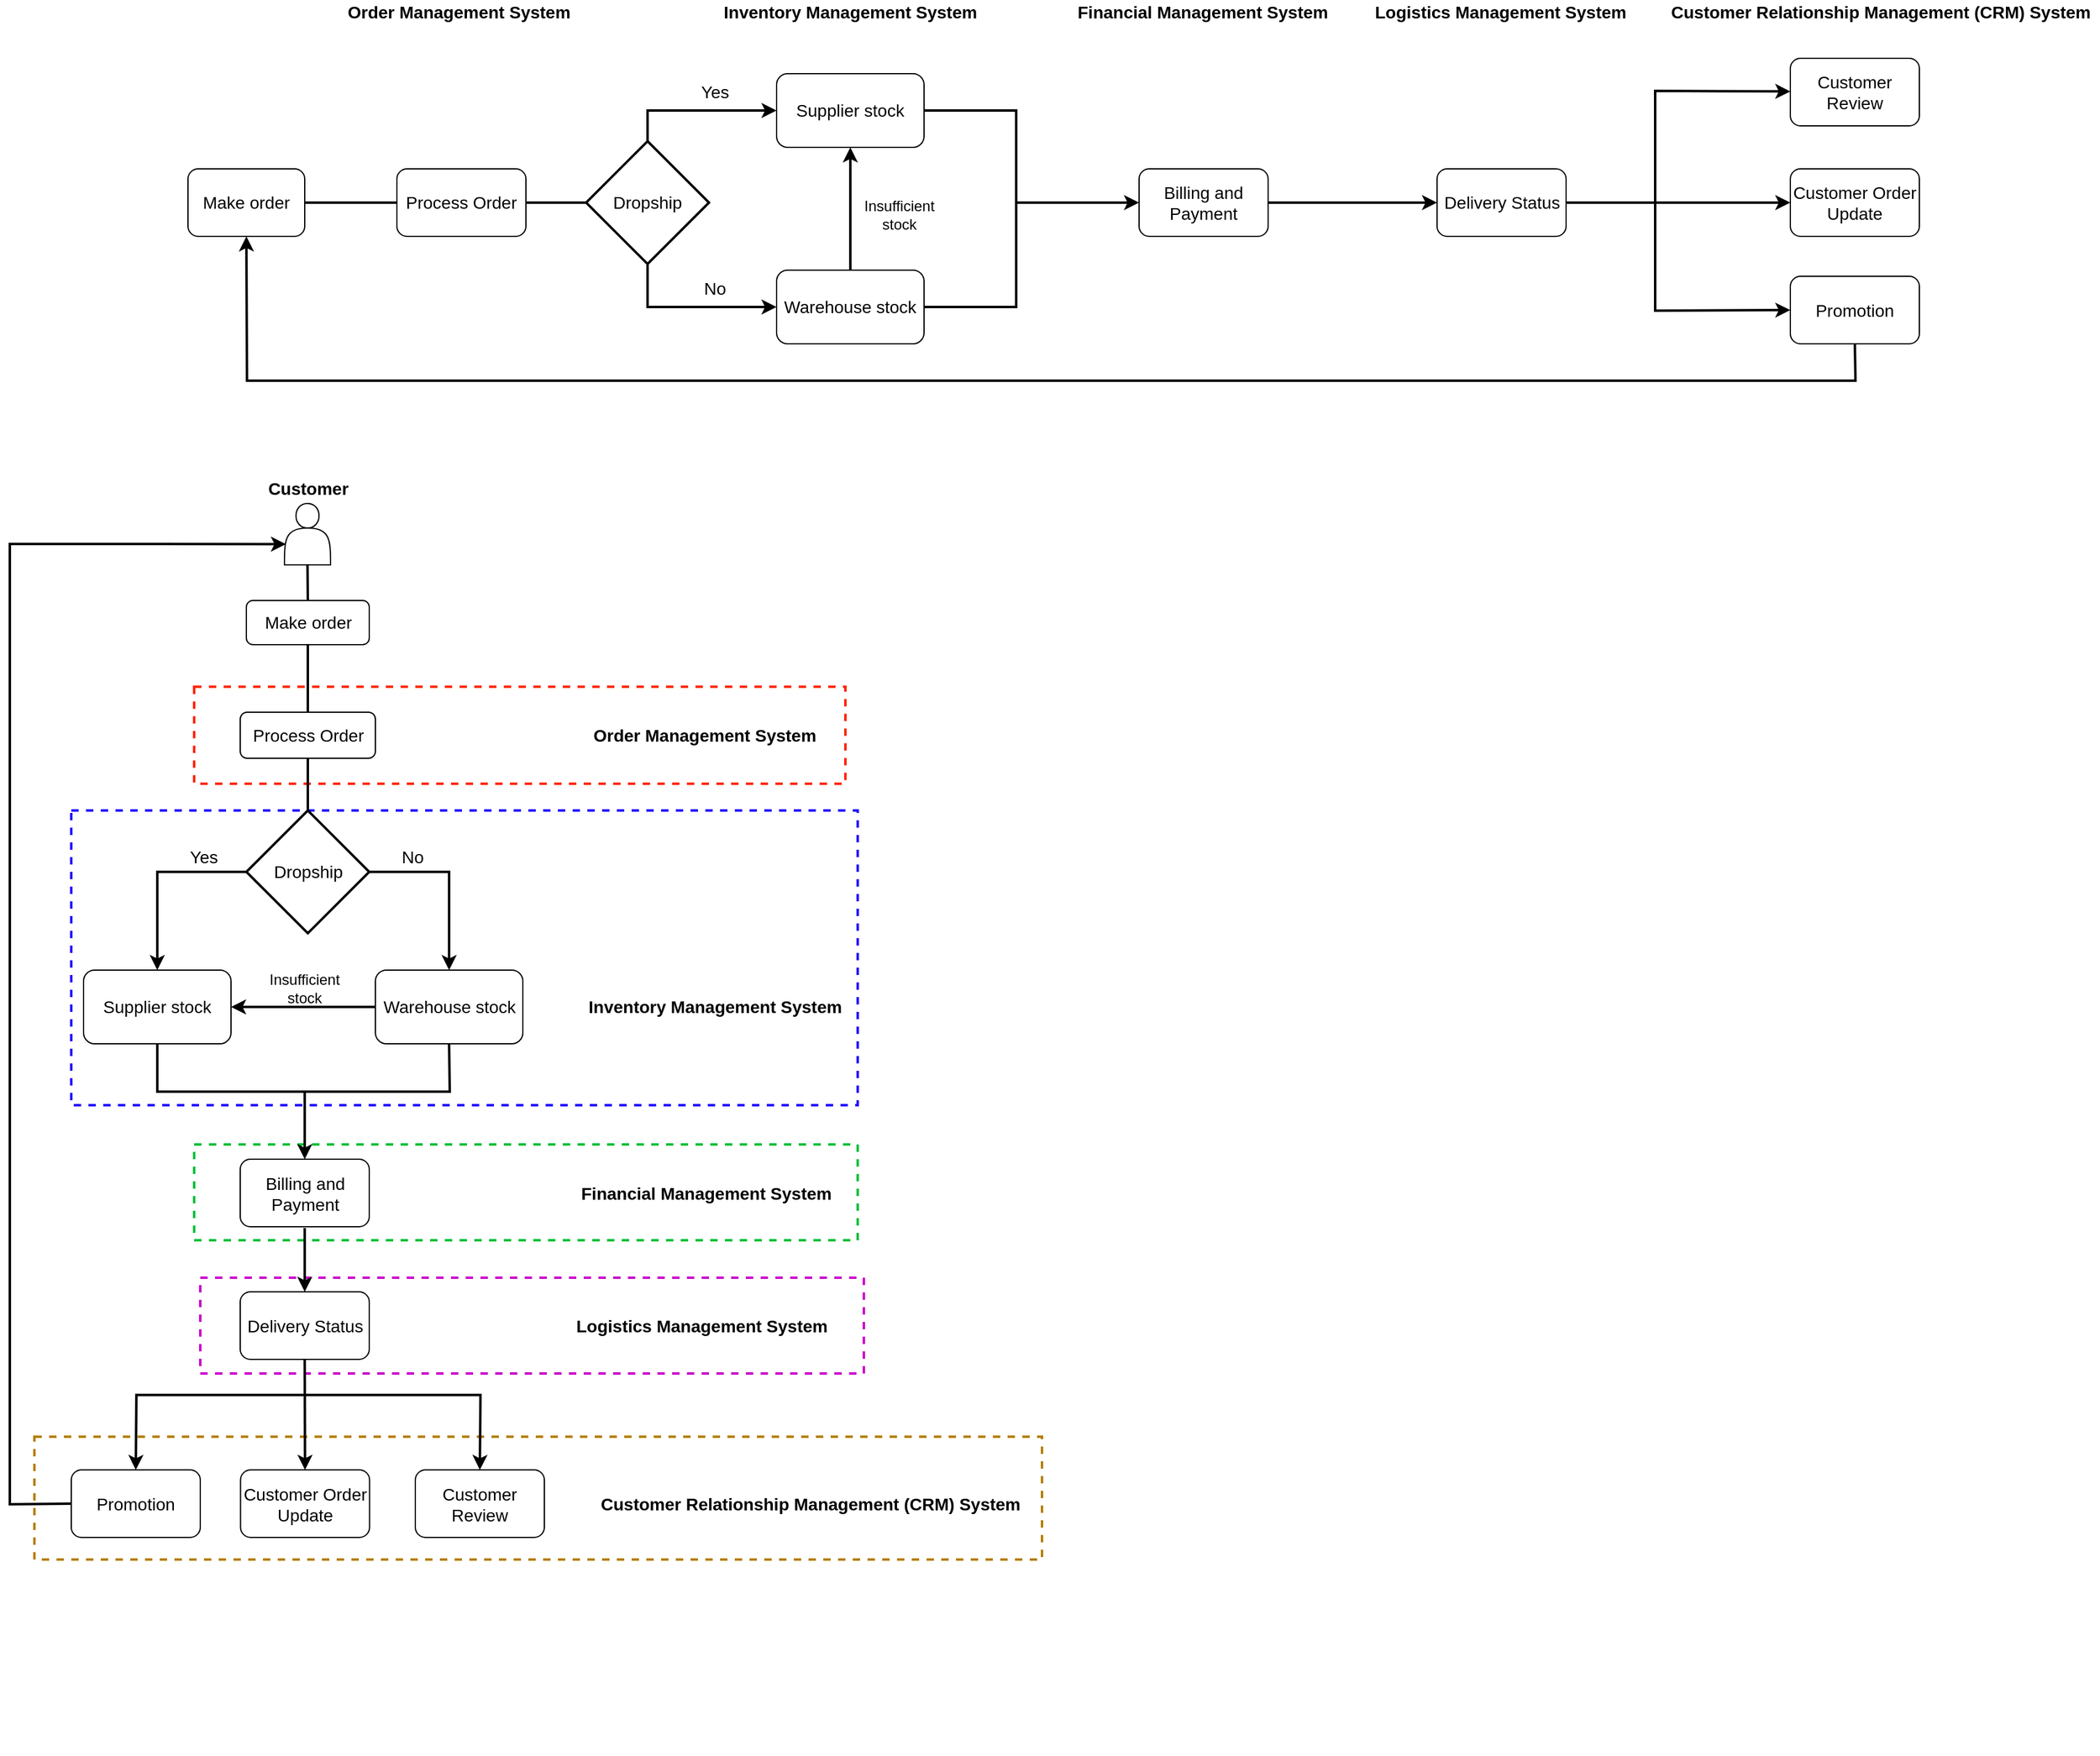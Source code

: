 <mxfile version="20.8.23" type="github">
  <diagram name="Page-1" id="tiRtrdZp1hIeL0sHMyO_">
    <mxGraphModel dx="2932" dy="1130" grid="1" gridSize="10" guides="1" tooltips="1" connect="1" arrows="1" fold="1" page="1" pageScale="1" pageWidth="827" pageHeight="1169" math="0" shadow="0">
      <root>
        <mxCell id="0" />
        <mxCell id="1" parent="0" />
        <mxCell id="iO4DpEwPwz1VZDh41mUr-50" value="" style="rounded=0;whiteSpace=wrap;html=1;dashed=1;strokeColor=#B57F00;strokeWidth=2;" vertex="1" parent="1">
          <mxGeometry x="-220" y="1350" width="820" height="100" as="geometry" />
        </mxCell>
        <mxCell id="iO4DpEwPwz1VZDh41mUr-49" value="" style="rounded=0;whiteSpace=wrap;html=1;dashed=1;strokeColor=#CC00CC;strokeWidth=2;" vertex="1" parent="1">
          <mxGeometry x="-85" y="1220.5" width="540" height="78" as="geometry" />
        </mxCell>
        <mxCell id="iO4DpEwPwz1VZDh41mUr-48" value="" style="rounded=0;whiteSpace=wrap;html=1;dashed=1;strokeColor=#00BF39;strokeWidth=2;" vertex="1" parent="1">
          <mxGeometry x="-90" y="1112" width="540" height="78" as="geometry" />
        </mxCell>
        <mxCell id="iO4DpEwPwz1VZDh41mUr-47" value="" style="rounded=0;whiteSpace=wrap;html=1;dashed=1;strokeColor=#FF2200;strokeWidth=2;" vertex="1" parent="1">
          <mxGeometry x="-90" y="739.25" width="530" height="79" as="geometry" />
        </mxCell>
        <mxCell id="iO4DpEwPwz1VZDh41mUr-46" value="" style="rounded=0;whiteSpace=wrap;html=1;dashed=1;strokeColor=#2200FF;strokeWidth=2;" vertex="1" parent="1">
          <mxGeometry x="-190" y="840" width="640" height="240" as="geometry" />
        </mxCell>
        <mxCell id="tGghNo-WIGV3NSE3Wc5t-3" value="Warehouse stock" style="rounded=1;whiteSpace=wrap;html=1;fontSize=14;" parent="1" vertex="1">
          <mxGeometry x="384" y="400" width="120" height="60" as="geometry" />
        </mxCell>
        <mxCell id="tGghNo-WIGV3NSE3Wc5t-4" value="Make order" style="rounded=1;whiteSpace=wrap;html=1;fontSize=14;" parent="1" vertex="1">
          <mxGeometry x="-95" y="317.5" width="95" height="55" as="geometry" />
        </mxCell>
        <mxCell id="tGghNo-WIGV3NSE3Wc5t-7" value="&lt;span style=&quot;font-size: 14px;&quot; id=&quot;docs-internal-guid-1d324e2a-7fff-3c94-8775-5019940d7010&quot;&gt;&lt;span style=&quot;font-size: 14px; font-family: Arial; color: rgb(0, 0, 0); background-color: transparent; font-style: normal; font-variant: normal; text-decoration: none; vertical-align: baseline;&quot;&gt;Order Management System&lt;/span&gt;&lt;/span&gt;" style="text;whiteSpace=wrap;html=1;align=left;verticalAlign=middle;fontSize=14;fontStyle=1" parent="1" vertex="1">
          <mxGeometry x="32.5" y="180" width="190" height="20" as="geometry" />
        </mxCell>
        <mxCell id="tGghNo-WIGV3NSE3Wc5t-8" value="&lt;span style=&quot;font-size: 14px;&quot; id=&quot;docs-internal-guid-9415e34b-7fff-a1a2-4295-181ad273ff44&quot;&gt;&lt;span style=&quot;font-size: 14px; font-family: Arial; color: rgb(0, 0, 0); background-color: transparent; font-style: normal; font-variant: normal; text-decoration: none; vertical-align: baseline;&quot;&gt;Customer Relationship Management (CRM) System&lt;/span&gt;&lt;/span&gt;" style="text;whiteSpace=wrap;html=1;verticalAlign=middle;fontSize=14;fontStyle=1" parent="1" vertex="1">
          <mxGeometry x="1110" y="180" width="350" height="20" as="geometry" />
        </mxCell>
        <mxCell id="tGghNo-WIGV3NSE3Wc5t-9" value="&lt;span style=&quot;font-size: 14px;&quot; id=&quot;docs-internal-guid-a8fc3402-7fff-b40d-7543-340d0212bfa5&quot;&gt;&lt;span style=&quot;font-size: 14px; font-family: Arial; color: rgb(0, 0, 0); background-color: transparent; font-style: normal; font-variant: normal; text-decoration: none; vertical-align: baseline;&quot;&gt;Logistics Management System&lt;/span&gt;&lt;/span&gt;" style="text;whiteSpace=wrap;html=1;verticalAlign=middle;fontSize=14;fontStyle=1" parent="1" vertex="1">
          <mxGeometry x="869" y="180" width="210" height="20" as="geometry" />
        </mxCell>
        <mxCell id="tGghNo-WIGV3NSE3Wc5t-10" value="&lt;span style=&quot;font-size: 14px;&quot; id=&quot;docs-internal-guid-5dac52f8-7fff-e4c4-6359-efce4633b223&quot;&gt;&lt;span style=&quot;font-size: 14px; font-family: Arial; color: rgb(0, 0, 0); background-color: transparent; font-style: normal; font-variant: normal; text-decoration: none; vertical-align: baseline;&quot;&gt;Financial Management System&lt;/span&gt;&lt;/span&gt;" style="text;whiteSpace=wrap;html=1;verticalAlign=middle;fontSize=14;fontStyle=1" parent="1" vertex="1">
          <mxGeometry x="626.5" y="180" width="210" height="20" as="geometry" />
        </mxCell>
        <mxCell id="tGghNo-WIGV3NSE3Wc5t-11" value="&lt;span style=&quot;font-size: 14px;&quot; id=&quot;docs-internal-guid-6c4757c5-7fff-143b-70de-a1ef65d458ee&quot;&gt;&lt;span style=&quot;font-size: 14px; font-family: Arial; color: rgb(0, 0, 0); background-color: transparent; font-style: normal; font-variant: normal; text-decoration: none; vertical-align: baseline;&quot;&gt;Inventory Management System&lt;/span&gt;&lt;/span&gt;" style="text;whiteSpace=wrap;html=1;verticalAlign=middle;fontSize=14;fontStyle=1" parent="1" vertex="1">
          <mxGeometry x="339" y="180" width="210" height="20" as="geometry" />
        </mxCell>
        <mxCell id="tGghNo-WIGV3NSE3Wc5t-12" value="&lt;span style=&quot;font-size: 14px;&quot; id=&quot;docs-internal-guid-6c4757c5-7fff-143b-70de-a1ef65d458ee&quot;&gt;&lt;span style=&quot;font-size: 14px; font-family: Arial; color: rgb(0, 0, 0); background-color: transparent; font-style: normal; font-variant: normal; text-decoration: none; vertical-align: baseline;&quot;&gt;Customer&lt;/span&gt;&lt;/span&gt;" style="text;whiteSpace=wrap;html=1;verticalAlign=middle;align=center;fontStyle=1;fontSize=14;" parent="1" vertex="1">
          <mxGeometry x="-102.5" y="568" width="210" height="20" as="geometry" />
        </mxCell>
        <mxCell id="tGghNo-WIGV3NSE3Wc5t-14" value="Process Order" style="rounded=1;whiteSpace=wrap;html=1;fontSize=14;" parent="1" vertex="1">
          <mxGeometry x="75" y="317.5" width="105" height="55" as="geometry" />
        </mxCell>
        <mxCell id="tGghNo-WIGV3NSE3Wc5t-16" value="Supplier stock" style="rounded=1;whiteSpace=wrap;html=1;fontSize=14;" parent="1" vertex="1">
          <mxGeometry x="384" y="240" width="120" height="60" as="geometry" />
        </mxCell>
        <mxCell id="tGghNo-WIGV3NSE3Wc5t-19" value="No" style="text;html=1;strokeColor=none;fillColor=none;align=center;verticalAlign=middle;whiteSpace=wrap;rounded=0;fontSize=14;" parent="1" vertex="1">
          <mxGeometry x="304" y="400" width="60" height="30" as="geometry" />
        </mxCell>
        <mxCell id="tGghNo-WIGV3NSE3Wc5t-20" value="Yes" style="text;html=1;strokeColor=none;fillColor=none;align=center;verticalAlign=middle;whiteSpace=wrap;rounded=0;fontSize=14;" parent="1" vertex="1">
          <mxGeometry x="304" y="240" width="60" height="30" as="geometry" />
        </mxCell>
        <mxCell id="tGghNo-WIGV3NSE3Wc5t-35" style="edgeStyle=orthogonalEdgeStyle;rounded=0;orthogonalLoop=1;jettySize=auto;html=1;entryX=0;entryY=0.5;entryDx=0;entryDy=0;strokeWidth=2;fontSize=14;exitX=0.5;exitY=0;exitDx=0;exitDy=0;exitPerimeter=0;" parent="1" source="tGghNo-WIGV3NSE3Wc5t-21" target="tGghNo-WIGV3NSE3Wc5t-16" edge="1">
          <mxGeometry relative="1" as="geometry">
            <Array as="points">
              <mxPoint x="279" y="270" />
              <mxPoint x="384" y="270" />
            </Array>
          </mxGeometry>
        </mxCell>
        <mxCell id="tGghNo-WIGV3NSE3Wc5t-36" style="edgeStyle=orthogonalEdgeStyle;rounded=0;orthogonalLoop=1;jettySize=auto;html=1;entryX=0;entryY=0.5;entryDx=0;entryDy=0;strokeWidth=2;fontSize=14;exitX=0.5;exitY=1;exitDx=0;exitDy=0;exitPerimeter=0;" parent="1" source="tGghNo-WIGV3NSE3Wc5t-21" target="tGghNo-WIGV3NSE3Wc5t-3" edge="1">
          <mxGeometry relative="1" as="geometry">
            <Array as="points">
              <mxPoint x="279" y="430" />
              <mxPoint x="384" y="430" />
            </Array>
          </mxGeometry>
        </mxCell>
        <mxCell id="tGghNo-WIGV3NSE3Wc5t-21" value="Dropship" style="strokeWidth=2;html=1;shape=mxgraph.flowchart.decision;whiteSpace=wrap;fontSize=14;" parent="1" vertex="1">
          <mxGeometry x="229" y="295" width="100" height="100" as="geometry" />
        </mxCell>
        <mxCell id="tGghNo-WIGV3NSE3Wc5t-26" value="" style="endArrow=none;html=1;rounded=0;fontSize=14;strokeWidth=2;entryX=0;entryY=0.5;entryDx=0;entryDy=0;entryPerimeter=0;exitX=1;exitY=0.5;exitDx=0;exitDy=0;" parent="1" source="tGghNo-WIGV3NSE3Wc5t-14" target="tGghNo-WIGV3NSE3Wc5t-21" edge="1">
          <mxGeometry width="50" height="50" relative="1" as="geometry">
            <mxPoint x="160" y="345" as="sourcePoint" />
            <mxPoint x="270" y="400" as="targetPoint" />
          </mxGeometry>
        </mxCell>
        <mxCell id="tGghNo-WIGV3NSE3Wc5t-38" value="" style="endArrow=none;html=1;rounded=0;strokeWidth=2;fontSize=14;entryX=1;entryY=0.5;entryDx=0;entryDy=0;exitX=0;exitY=0.5;exitDx=0;exitDy=0;" parent="1" source="tGghNo-WIGV3NSE3Wc5t-14" target="tGghNo-WIGV3NSE3Wc5t-4" edge="1">
          <mxGeometry width="50" height="50" relative="1" as="geometry">
            <mxPoint x="400" y="380" as="sourcePoint" />
            <mxPoint x="450" y="330" as="targetPoint" />
          </mxGeometry>
        </mxCell>
        <mxCell id="st654b6HjIeEU2jS1r51-1" style="edgeStyle=orthogonalEdgeStyle;rounded=0;orthogonalLoop=1;jettySize=auto;html=1;exitX=0.5;exitY=1;exitDx=0;exitDy=0;" parent="1" source="tGghNo-WIGV3NSE3Wc5t-11" target="tGghNo-WIGV3NSE3Wc5t-11" edge="1">
          <mxGeometry relative="1" as="geometry" />
        </mxCell>
        <mxCell id="st654b6HjIeEU2jS1r51-2" value="" style="endArrow=classic;html=1;rounded=0;exitX=0.5;exitY=0;exitDx=0;exitDy=0;entryX=0.5;entryY=1;entryDx=0;entryDy=0;strokeWidth=2;" parent="1" source="tGghNo-WIGV3NSE3Wc5t-3" target="tGghNo-WIGV3NSE3Wc5t-16" edge="1">
          <mxGeometry width="50" height="50" relative="1" as="geometry">
            <mxPoint x="484" y="390" as="sourcePoint" />
            <mxPoint x="534" y="340" as="targetPoint" />
          </mxGeometry>
        </mxCell>
        <mxCell id="st654b6HjIeEU2jS1r51-3" value="Insufficient stock" style="text;html=1;strokeColor=none;fillColor=none;align=center;verticalAlign=middle;whiteSpace=wrap;rounded=0;" parent="1" vertex="1">
          <mxGeometry x="454" y="340" width="60" height="30" as="geometry" />
        </mxCell>
        <mxCell id="st654b6HjIeEU2jS1r51-8" style="edgeStyle=orthogonalEdgeStyle;rounded=0;orthogonalLoop=1;jettySize=auto;html=1;exitX=0.5;exitY=1;exitDx=0;exitDy=0;" parent="1" source="tGghNo-WIGV3NSE3Wc5t-9" target="tGghNo-WIGV3NSE3Wc5t-9" edge="1">
          <mxGeometry relative="1" as="geometry" />
        </mxCell>
        <mxCell id="st654b6HjIeEU2jS1r51-13" value="Billing and Payment" style="rounded=1;whiteSpace=wrap;html=1;fontSize=14;" parent="1" vertex="1">
          <mxGeometry x="679" y="317.5" width="105" height="55" as="geometry" />
        </mxCell>
        <mxCell id="st654b6HjIeEU2jS1r51-17" value="" style="endArrow=classic;html=1;rounded=0;strokeWidth=2;entryX=0;entryY=0.5;entryDx=0;entryDy=0;" parent="1" target="st654b6HjIeEU2jS1r51-13" edge="1">
          <mxGeometry width="50" height="50" relative="1" as="geometry">
            <mxPoint x="579" y="345" as="sourcePoint" />
            <mxPoint x="609" y="390" as="targetPoint" />
          </mxGeometry>
        </mxCell>
        <mxCell id="st654b6HjIeEU2jS1r51-18" value="" style="endArrow=none;html=1;rounded=0;strokeWidth=2;exitX=1;exitY=0.5;exitDx=0;exitDy=0;" parent="1" source="tGghNo-WIGV3NSE3Wc5t-3" edge="1">
          <mxGeometry width="50" height="50" relative="1" as="geometry">
            <mxPoint x="509" y="410" as="sourcePoint" />
            <mxPoint x="579" y="350" as="targetPoint" />
            <Array as="points">
              <mxPoint x="579" y="430" />
            </Array>
          </mxGeometry>
        </mxCell>
        <mxCell id="st654b6HjIeEU2jS1r51-19" value="" style="endArrow=none;html=1;rounded=0;strokeWidth=2;exitX=1;exitY=0.5;exitDx=0;exitDy=0;" parent="1" edge="1">
          <mxGeometry width="50" height="50" relative="1" as="geometry">
            <mxPoint x="504" y="270" as="sourcePoint" />
            <mxPoint x="579" y="350" as="targetPoint" />
            <Array as="points">
              <mxPoint x="579" y="270" />
            </Array>
          </mxGeometry>
        </mxCell>
        <mxCell id="st654b6HjIeEU2jS1r51-20" value="" style="endArrow=classic;html=1;rounded=0;strokeWidth=2;exitX=1;exitY=0.5;exitDx=0;exitDy=0;entryX=0;entryY=0.5;entryDx=0;entryDy=0;" parent="1" source="st654b6HjIeEU2jS1r51-13" target="st654b6HjIeEU2jS1r51-21" edge="1">
          <mxGeometry width="50" height="50" relative="1" as="geometry">
            <mxPoint x="859" y="400" as="sourcePoint" />
            <mxPoint x="859" y="345" as="targetPoint" />
          </mxGeometry>
        </mxCell>
        <mxCell id="st654b6HjIeEU2jS1r51-21" value="Delivery Status" style="rounded=1;whiteSpace=wrap;html=1;fontSize=14;" parent="1" vertex="1">
          <mxGeometry x="921.5" y="317.5" width="105" height="55" as="geometry" />
        </mxCell>
        <mxCell id="st654b6HjIeEU2jS1r51-23" value="Customer Order Update" style="rounded=1;whiteSpace=wrap;html=1;fontSize=14;" parent="1" vertex="1">
          <mxGeometry x="1209" y="317.5" width="105" height="55" as="geometry" />
        </mxCell>
        <mxCell id="st654b6HjIeEU2jS1r51-24" value="Customer Review" style="rounded=1;whiteSpace=wrap;html=1;fontSize=14;" parent="1" vertex="1">
          <mxGeometry x="1209" y="227.5" width="105" height="55" as="geometry" />
        </mxCell>
        <mxCell id="st654b6HjIeEU2jS1r51-25" value="Promotion" style="rounded=1;whiteSpace=wrap;html=1;fontSize=14;" parent="1" vertex="1">
          <mxGeometry x="1209" y="405" width="105" height="55" as="geometry" />
        </mxCell>
        <mxCell id="st654b6HjIeEU2jS1r51-32" value="" style="endArrow=classic;html=1;rounded=0;strokeWidth=2;entryX=0.5;entryY=1;entryDx=0;entryDy=0;exitX=0.5;exitY=1;exitDx=0;exitDy=0;" parent="1" source="st654b6HjIeEU2jS1r51-25" target="tGghNo-WIGV3NSE3Wc5t-4" edge="1">
          <mxGeometry width="50" height="50" relative="1" as="geometry">
            <mxPoint x="530" y="400" as="sourcePoint" />
            <mxPoint x="580" y="350" as="targetPoint" />
            <Array as="points">
              <mxPoint x="1262" y="490" />
              <mxPoint x="600" y="490" />
              <mxPoint x="-47" y="490" />
            </Array>
          </mxGeometry>
        </mxCell>
        <mxCell id="iO4DpEwPwz1VZDh41mUr-1" value="" style="group" vertex="1" connectable="0" parent="1">
          <mxGeometry x="1099" y="254" height="179" as="geometry" />
        </mxCell>
        <mxCell id="st654b6HjIeEU2jS1r51-22" value="" style="endArrow=classic;html=1;rounded=0;strokeWidth=2;exitX=1;exitY=0.5;exitDx=0;exitDy=0;entryX=0;entryY=0.5;entryDx=0;entryDy=0;" parent="iO4DpEwPwz1VZDh41mUr-1" source="st654b6HjIeEU2jS1r51-21" target="st654b6HjIeEU2jS1r51-23" edge="1">
          <mxGeometry width="50" height="50" relative="1" as="geometry">
            <mxPoint x="20" y="86" as="sourcePoint" />
            <mxPoint x="50" y="91" as="targetPoint" />
          </mxGeometry>
        </mxCell>
        <mxCell id="st654b6HjIeEU2jS1r51-27" value="" style="endArrow=classic;html=1;rounded=0;strokeWidth=2;entryX=0;entryY=0.5;entryDx=0;entryDy=0;" parent="iO4DpEwPwz1VZDh41mUr-1" target="st654b6HjIeEU2jS1r51-25" edge="1">
          <mxGeometry width="50" height="50" relative="1" as="geometry">
            <mxPoint y="96" as="sourcePoint" />
            <mxPoint x="130" y="76" as="targetPoint" />
            <Array as="points">
              <mxPoint y="179" />
            </Array>
          </mxGeometry>
        </mxCell>
        <mxCell id="st654b6HjIeEU2jS1r51-28" value="" style="endArrow=classic;html=1;rounded=0;strokeWidth=2;entryX=0;entryY=0.5;entryDx=0;entryDy=0;" parent="iO4DpEwPwz1VZDh41mUr-1" edge="1">
          <mxGeometry width="50" height="50" relative="1" as="geometry">
            <mxPoint y="96" as="sourcePoint" />
            <mxPoint x="110" y="0.47" as="targetPoint" />
            <Array as="points">
              <mxPoint />
            </Array>
          </mxGeometry>
        </mxCell>
        <mxCell id="iO4DpEwPwz1VZDh41mUr-2" value="Warehouse stock" style="rounded=1;whiteSpace=wrap;html=1;fontSize=14;" vertex="1" parent="1">
          <mxGeometry x="57.5" y="970" width="120" height="60" as="geometry" />
        </mxCell>
        <mxCell id="iO4DpEwPwz1VZDh41mUr-3" value="Make order" style="rounded=1;whiteSpace=wrap;html=1;fontSize=14;" vertex="1" parent="1">
          <mxGeometry x="-47.5" y="669" width="100" height="36" as="geometry" />
        </mxCell>
        <mxCell id="iO4DpEwPwz1VZDh41mUr-4" value="Process Order" style="rounded=1;whiteSpace=wrap;html=1;fontSize=14;" vertex="1" parent="1">
          <mxGeometry x="-52.5" y="760" width="110" height="37.5" as="geometry" />
        </mxCell>
        <mxCell id="iO4DpEwPwz1VZDh41mUr-5" value="Supplier stock" style="rounded=1;whiteSpace=wrap;html=1;fontSize=14;" vertex="1" parent="1">
          <mxGeometry x="-180" y="970" width="120" height="60" as="geometry" />
        </mxCell>
        <mxCell id="iO4DpEwPwz1VZDh41mUr-6" value="No" style="text;html=1;strokeColor=none;fillColor=none;align=center;verticalAlign=middle;whiteSpace=wrap;rounded=0;fontSize=14;" vertex="1" parent="1">
          <mxGeometry x="57.5" y="862.5" width="60" height="30" as="geometry" />
        </mxCell>
        <mxCell id="iO4DpEwPwz1VZDh41mUr-7" value="Yes" style="text;html=1;strokeColor=none;fillColor=none;align=center;verticalAlign=middle;whiteSpace=wrap;rounded=0;fontSize=14;" vertex="1" parent="1">
          <mxGeometry x="-112.5" y="862.5" width="60" height="30" as="geometry" />
        </mxCell>
        <mxCell id="iO4DpEwPwz1VZDh41mUr-8" style="edgeStyle=orthogonalEdgeStyle;rounded=0;orthogonalLoop=1;jettySize=auto;html=1;entryX=0.5;entryY=0;entryDx=0;entryDy=0;strokeWidth=2;fontSize=14;exitX=0;exitY=0.5;exitDx=0;exitDy=0;exitPerimeter=0;" edge="1" parent="1" source="iO4DpEwPwz1VZDh41mUr-10" target="iO4DpEwPwz1VZDh41mUr-5">
          <mxGeometry relative="1" as="geometry" />
        </mxCell>
        <mxCell id="iO4DpEwPwz1VZDh41mUr-9" style="edgeStyle=orthogonalEdgeStyle;rounded=0;orthogonalLoop=1;jettySize=auto;html=1;entryX=0.5;entryY=0;entryDx=0;entryDy=0;strokeWidth=2;fontSize=14;exitX=1;exitY=0.5;exitDx=0;exitDy=0;exitPerimeter=0;" edge="1" parent="1" source="iO4DpEwPwz1VZDh41mUr-10" target="iO4DpEwPwz1VZDh41mUr-2">
          <mxGeometry relative="1" as="geometry" />
        </mxCell>
        <mxCell id="iO4DpEwPwz1VZDh41mUr-10" value="Dropship" style="strokeWidth=2;html=1;shape=mxgraph.flowchart.decision;whiteSpace=wrap;fontSize=14;" vertex="1" parent="1">
          <mxGeometry x="-47.5" y="840" width="100" height="100" as="geometry" />
        </mxCell>
        <mxCell id="iO4DpEwPwz1VZDh41mUr-14" value="Insufficient stock" style="text;html=1;strokeColor=none;fillColor=none;align=center;verticalAlign=middle;whiteSpace=wrap;rounded=0;" vertex="1" parent="1">
          <mxGeometry x="-30" y="970" width="60" height="30" as="geometry" />
        </mxCell>
        <mxCell id="iO4DpEwPwz1VZDh41mUr-15" value="Billing and Payment" style="rounded=1;whiteSpace=wrap;html=1;fontSize=14;" vertex="1" parent="1">
          <mxGeometry x="-52.5" y="1124" width="105" height="55" as="geometry" />
        </mxCell>
        <mxCell id="iO4DpEwPwz1VZDh41mUr-16" value="" style="endArrow=classic;html=1;rounded=0;strokeWidth=2;entryX=0.5;entryY=0;entryDx=0;entryDy=0;" edge="1" parent="1" target="iO4DpEwPwz1VZDh41mUr-15">
          <mxGeometry width="50" height="50" relative="1" as="geometry">
            <mxPoint y="1069" as="sourcePoint" />
            <mxPoint x="594" y="801.5" as="targetPoint" />
          </mxGeometry>
        </mxCell>
        <mxCell id="iO4DpEwPwz1VZDh41mUr-17" value="" style="endArrow=none;html=1;rounded=0;strokeWidth=2;exitX=0.5;exitY=1;exitDx=0;exitDy=0;" edge="1" parent="1" source="iO4DpEwPwz1VZDh41mUr-2">
          <mxGeometry width="50" height="50" relative="1" as="geometry">
            <mxPoint x="494" y="821.5" as="sourcePoint" />
            <mxPoint y="1069" as="targetPoint" />
            <Array as="points">
              <mxPoint x="118" y="1069" />
            </Array>
          </mxGeometry>
        </mxCell>
        <mxCell id="iO4DpEwPwz1VZDh41mUr-18" value="" style="endArrow=none;html=1;rounded=0;strokeWidth=2;exitX=0.5;exitY=1;exitDx=0;exitDy=0;" edge="1" parent="1" source="iO4DpEwPwz1VZDh41mUr-5">
          <mxGeometry width="50" height="50" relative="1" as="geometry">
            <mxPoint x="489" y="681.5" as="sourcePoint" />
            <mxPoint y="1069" as="targetPoint" />
            <Array as="points">
              <mxPoint x="-120" y="1069" />
            </Array>
          </mxGeometry>
        </mxCell>
        <mxCell id="iO4DpEwPwz1VZDh41mUr-19" value="" style="endArrow=classic;html=1;rounded=0;strokeWidth=2;entryX=0.5;entryY=0;entryDx=0;entryDy=0;" edge="1" parent="1" target="iO4DpEwPwz1VZDh41mUr-20">
          <mxGeometry width="50" height="50" relative="1" as="geometry">
            <mxPoint y="1180" as="sourcePoint" />
            <mxPoint x="844" y="747.5" as="targetPoint" />
          </mxGeometry>
        </mxCell>
        <mxCell id="iO4DpEwPwz1VZDh41mUr-20" value="Delivery Status" style="rounded=1;whiteSpace=wrap;html=1;fontSize=14;" vertex="1" parent="1">
          <mxGeometry x="-52.5" y="1232" width="105" height="55" as="geometry" />
        </mxCell>
        <mxCell id="iO4DpEwPwz1VZDh41mUr-21" value="Customer Order Update" style="rounded=1;whiteSpace=wrap;html=1;fontSize=14;" vertex="1" parent="1">
          <mxGeometry x="-52.25" y="1377" width="105" height="55" as="geometry" />
        </mxCell>
        <mxCell id="iO4DpEwPwz1VZDh41mUr-22" value="Customer Review" style="rounded=1;whiteSpace=wrap;html=1;fontSize=14;" vertex="1" parent="1">
          <mxGeometry x="90" y="1377" width="105" height="55" as="geometry" />
        </mxCell>
        <mxCell id="iO4DpEwPwz1VZDh41mUr-23" value="Promotion" style="rounded=1;whiteSpace=wrap;html=1;fontSize=14;" vertex="1" parent="1">
          <mxGeometry x="-190" y="1377" width="105" height="55" as="geometry" />
        </mxCell>
        <mxCell id="iO4DpEwPwz1VZDh41mUr-25" value="" style="group" vertex="1" connectable="0" parent="1">
          <mxGeometry x="50" y="1430" height="179" as="geometry" />
        </mxCell>
        <mxCell id="iO4DpEwPwz1VZDh41mUr-26" value="" style="endArrow=classic;html=1;rounded=0;strokeWidth=2;exitX=0.5;exitY=1;exitDx=0;exitDy=0;entryX=0.5;entryY=0;entryDx=0;entryDy=0;" edge="1" parent="iO4DpEwPwz1VZDh41mUr-25" source="iO4DpEwPwz1VZDh41mUr-20" target="iO4DpEwPwz1VZDh41mUr-21">
          <mxGeometry width="50" height="50" relative="1" as="geometry">
            <mxPoint x="20" y="58" as="sourcePoint" />
            <mxPoint x="50" y="63" as="targetPoint" />
          </mxGeometry>
        </mxCell>
        <mxCell id="iO4DpEwPwz1VZDh41mUr-27" value="" style="endArrow=classic;html=1;rounded=0;strokeWidth=2;entryX=0.5;entryY=0;entryDx=0;entryDy=0;" edge="1" parent="iO4DpEwPwz1VZDh41mUr-25" target="iO4DpEwPwz1VZDh41mUr-23">
          <mxGeometry width="50" height="50" relative="1" as="geometry">
            <mxPoint x="-50" y="-114" as="sourcePoint" />
            <mxPoint x="130" y="32" as="targetPoint" />
            <Array as="points">
              <mxPoint x="-187" y="-114" />
            </Array>
          </mxGeometry>
        </mxCell>
        <mxCell id="iO4DpEwPwz1VZDh41mUr-28" value="" style="endArrow=classic;html=1;rounded=0;strokeWidth=2;entryX=0.5;entryY=0;entryDx=0;entryDy=0;" edge="1" parent="iO4DpEwPwz1VZDh41mUr-25" target="iO4DpEwPwz1VZDh41mUr-22">
          <mxGeometry width="50" height="50" relative="1" as="geometry">
            <mxPoint x="-50" y="-114" as="sourcePoint" />
            <mxPoint x="110" y="-44" as="targetPoint" />
            <Array as="points">
              <mxPoint x="93" y="-114" />
            </Array>
          </mxGeometry>
        </mxCell>
        <mxCell id="iO4DpEwPwz1VZDh41mUr-31" value="" style="endArrow=classic;html=1;rounded=0;strokeWidth=2;entryX=1;entryY=0.5;entryDx=0;entryDy=0;exitX=0;exitY=0.5;exitDx=0;exitDy=0;" edge="1" parent="1" source="iO4DpEwPwz1VZDh41mUr-2" target="iO4DpEwPwz1VZDh41mUr-5">
          <mxGeometry width="50" height="50" relative="1" as="geometry">
            <mxPoint x="70" y="1009" as="sourcePoint" />
            <mxPoint x="120" y="959" as="targetPoint" />
          </mxGeometry>
        </mxCell>
        <mxCell id="iO4DpEwPwz1VZDh41mUr-32" value="" style="endArrow=none;html=1;rounded=0;strokeWidth=2;entryX=0.5;entryY=1;entryDx=0;entryDy=0;exitX=0.5;exitY=0;exitDx=0;exitDy=0;" edge="1" parent="1" source="iO4DpEwPwz1VZDh41mUr-4" target="iO4DpEwPwz1VZDh41mUr-3">
          <mxGeometry width="50" height="50" relative="1" as="geometry">
            <mxPoint x="60" y="950" as="sourcePoint" />
            <mxPoint x="110" y="900" as="targetPoint" />
          </mxGeometry>
        </mxCell>
        <mxCell id="iO4DpEwPwz1VZDh41mUr-33" value="" style="endArrow=none;html=1;rounded=0;strokeWidth=2;entryX=0.5;entryY=1;entryDx=0;entryDy=0;exitX=0.5;exitY=0;exitDx=0;exitDy=0;exitPerimeter=0;" edge="1" parent="1" source="iO4DpEwPwz1VZDh41mUr-10" target="iO4DpEwPwz1VZDh41mUr-4">
          <mxGeometry width="50" height="50" relative="1" as="geometry">
            <mxPoint x="13" y="770" as="sourcePoint" />
            <mxPoint x="13" y="715" as="targetPoint" />
          </mxGeometry>
        </mxCell>
        <mxCell id="iO4DpEwPwz1VZDh41mUr-34" value="" style="endArrow=classic;html=1;rounded=0;strokeWidth=2;exitX=0;exitY=0.5;exitDx=0;exitDy=0;entryX=0.033;entryY=0.662;entryDx=0;entryDy=0;entryPerimeter=0;" edge="1" parent="1" source="iO4DpEwPwz1VZDh41mUr-23" target="iO4DpEwPwz1VZDh41mUr-44">
          <mxGeometry width="50" height="50" relative="1" as="geometry">
            <mxPoint x="-30" y="1120" as="sourcePoint" />
            <mxPoint x="-40" y="620" as="targetPoint" />
            <Array as="points">
              <mxPoint x="-240" y="1405" />
              <mxPoint x="-240" y="623" />
            </Array>
          </mxGeometry>
        </mxCell>
        <mxCell id="iO4DpEwPwz1VZDh41mUr-35" value="&lt;span style=&quot;font-size: 14px;&quot; id=&quot;docs-internal-guid-1d324e2a-7fff-3c94-8775-5019940d7010&quot;&gt;&lt;span style=&quot;font-size: 14px; font-family: Arial; color: rgb(0, 0, 0); background-color: transparent; font-style: normal; font-variant: normal; text-decoration: none; vertical-align: baseline;&quot;&gt;Order Management System&lt;/span&gt;&lt;/span&gt;" style="text;whiteSpace=wrap;html=1;align=left;verticalAlign=middle;fontSize=14;fontStyle=1" vertex="1" parent="1">
          <mxGeometry x="232.5" y="768.75" width="190" height="20" as="geometry" />
        </mxCell>
        <mxCell id="iO4DpEwPwz1VZDh41mUr-36" value="&lt;span style=&quot;font-size: 14px;&quot; id=&quot;docs-internal-guid-9415e34b-7fff-a1a2-4295-181ad273ff44&quot;&gt;&lt;span style=&quot;font-size: 14px; font-family: Arial; color: rgb(0, 0, 0); background-color: transparent; font-style: normal; font-variant: normal; text-decoration: none; vertical-align: baseline;&quot;&gt;Customer Relationship Management (CRM) System&lt;/span&gt;&lt;/span&gt;" style="text;whiteSpace=wrap;html=1;verticalAlign=middle;fontSize=14;fontStyle=1" vertex="1" parent="1">
          <mxGeometry x="239" y="1394.5" width="350" height="20" as="geometry" />
        </mxCell>
        <mxCell id="iO4DpEwPwz1VZDh41mUr-37" value="&lt;span style=&quot;font-size: 14px;&quot; id=&quot;docs-internal-guid-a8fc3402-7fff-b40d-7543-340d0212bfa5&quot;&gt;&lt;span style=&quot;font-size: 14px; font-family: Arial; color: rgb(0, 0, 0); background-color: transparent; font-style: normal; font-variant: normal; text-decoration: none; vertical-align: baseline;&quot;&gt;Logistics Management System&lt;/span&gt;&lt;/span&gt;" style="text;whiteSpace=wrap;html=1;verticalAlign=middle;fontSize=14;fontStyle=1" vertex="1" parent="1">
          <mxGeometry x="219" y="1249.5" width="210" height="20" as="geometry" />
        </mxCell>
        <mxCell id="iO4DpEwPwz1VZDh41mUr-38" value="&lt;span style=&quot;font-size: 14px;&quot; id=&quot;docs-internal-guid-5dac52f8-7fff-e4c4-6359-efce4633b223&quot;&gt;&lt;span style=&quot;font-size: 14px; font-family: Arial; color: rgb(0, 0, 0); background-color: transparent; font-style: normal; font-variant: normal; text-decoration: none; vertical-align: baseline;&quot;&gt;Financial Management System&lt;/span&gt;&lt;/span&gt;" style="text;whiteSpace=wrap;html=1;verticalAlign=middle;fontSize=14;fontStyle=1" vertex="1" parent="1">
          <mxGeometry x="222.5" y="1141.5" width="210" height="20" as="geometry" />
        </mxCell>
        <mxCell id="iO4DpEwPwz1VZDh41mUr-39" value="&lt;span style=&quot;font-size: 14px;&quot; id=&quot;docs-internal-guid-6c4757c5-7fff-143b-70de-a1ef65d458ee&quot;&gt;&lt;span style=&quot;font-size: 14px; font-family: Arial; color: rgb(0, 0, 0); background-color: transparent; font-style: normal; font-variant: normal; text-decoration: none; vertical-align: baseline;&quot;&gt;Inventory Management System&lt;/span&gt;&lt;/span&gt;" style="text;whiteSpace=wrap;html=1;verticalAlign=middle;fontSize=14;fontStyle=1" vertex="1" parent="1">
          <mxGeometry x="229" y="990" width="210" height="20" as="geometry" />
        </mxCell>
        <mxCell id="iO4DpEwPwz1VZDh41mUr-40" style="edgeStyle=orthogonalEdgeStyle;rounded=0;orthogonalLoop=1;jettySize=auto;html=1;exitX=0.5;exitY=1;exitDx=0;exitDy=0;" edge="1" source="iO4DpEwPwz1VZDh41mUr-39" target="iO4DpEwPwz1VZDh41mUr-39" parent="1">
          <mxGeometry relative="1" as="geometry" />
        </mxCell>
        <mxCell id="iO4DpEwPwz1VZDh41mUr-41" style="edgeStyle=orthogonalEdgeStyle;rounded=0;orthogonalLoop=1;jettySize=auto;html=1;exitX=0.5;exitY=1;exitDx=0;exitDy=0;" edge="1" source="iO4DpEwPwz1VZDh41mUr-37" target="iO4DpEwPwz1VZDh41mUr-37" parent="1">
          <mxGeometry relative="1" as="geometry" />
        </mxCell>
        <mxCell id="iO4DpEwPwz1VZDh41mUr-44" value="" style="shape=actor;whiteSpace=wrap;html=1;" vertex="1" parent="1">
          <mxGeometry x="-16.5" y="590" width="37.5" height="50" as="geometry" />
        </mxCell>
        <mxCell id="iO4DpEwPwz1VZDh41mUr-45" value="" style="endArrow=none;html=1;rounded=0;strokeWidth=2;entryX=0.5;entryY=1;entryDx=0;entryDy=0;exitX=0.5;exitY=0;exitDx=0;exitDy=0;" edge="1" parent="1" source="iO4DpEwPwz1VZDh41mUr-3" target="iO4DpEwPwz1VZDh41mUr-44">
          <mxGeometry width="50" height="50" relative="1" as="geometry">
            <mxPoint x="13" y="770" as="sourcePoint" />
            <mxPoint x="13" y="715" as="targetPoint" />
          </mxGeometry>
        </mxCell>
      </root>
    </mxGraphModel>
  </diagram>
</mxfile>
